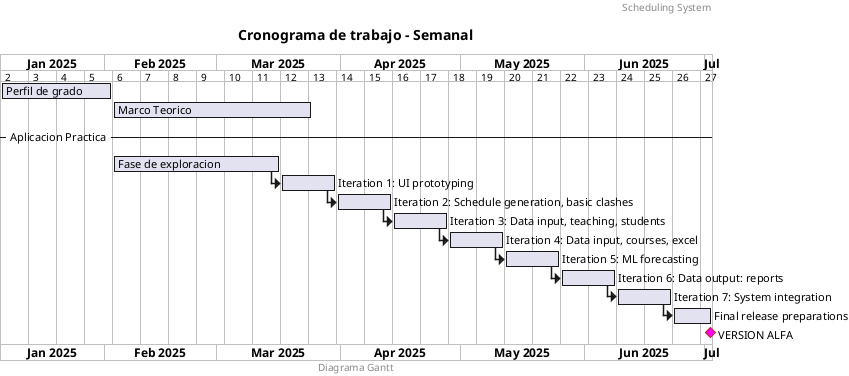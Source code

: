 @startgantt
language spa
header Scheduling System
title Cronograma de trabajo - Semanal
footer Diagrama Gantt
ganttscale weekly

Project starts 2025-01-06

[Perfil de grado] AS [A1] STARTS 2025-01-06
[A1] ENDS 2025-02-02

[Marco Teorico] AS [A2] STARTS 2025-02-03
[A2] ENDS 2025-03-24

-- Aplicacion Practica --
[Fase de exploracion] AS [S-1] STARTS 2025-02-03
[S-1] ENDS 2025-03-16
then [Iteration 1: UI prototyping] AS [S-2] LASTS 14 DAYS
then [Iteration 2: Schedule generation, basic clashes] AS [S-3] LASTS 14 DAYS
then [Iteration 3: Data input, teaching, students] AS [S-4] LASTS 14 DAYS
then [Iteration 4: Data input, courses, excel] AS [S-5] LASTS 14 DAYS
then [Iteration 5: ML forecasting] AS [S-6] LASTS 14 DAYS
then [Iteration 6: Data output: reports] AS [S-7] LASTS 14 DAYS
then [Iteration 7: System integration] AS [S-8] LASTS 14 DAYS
then [Final release preparations] AS [S-9] ENDS 2025-07-02
[VERSION ALFA] AS [M-4] HAPPENS AT [S-9]'S END
[M-4] IS COLORED IN Fuchsia/FireBrick
@endgantt
